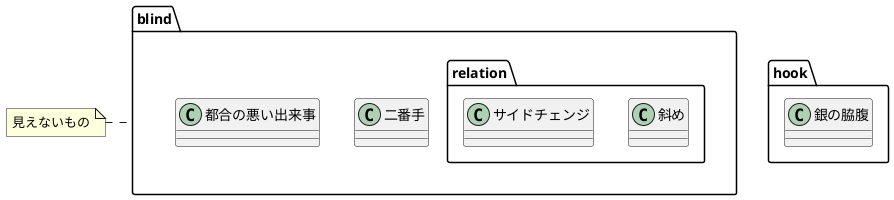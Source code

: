 @startuml blind_and_hook



namespace blind {
    class 二番手
    class 都合の悪い出来事

    namespace relation {
        class 斜め
        class サイドチェンジ
    }
}
note left of blind
見えないもの
end note


namespace hook {
    class 銀の脇腹
}


@enduml